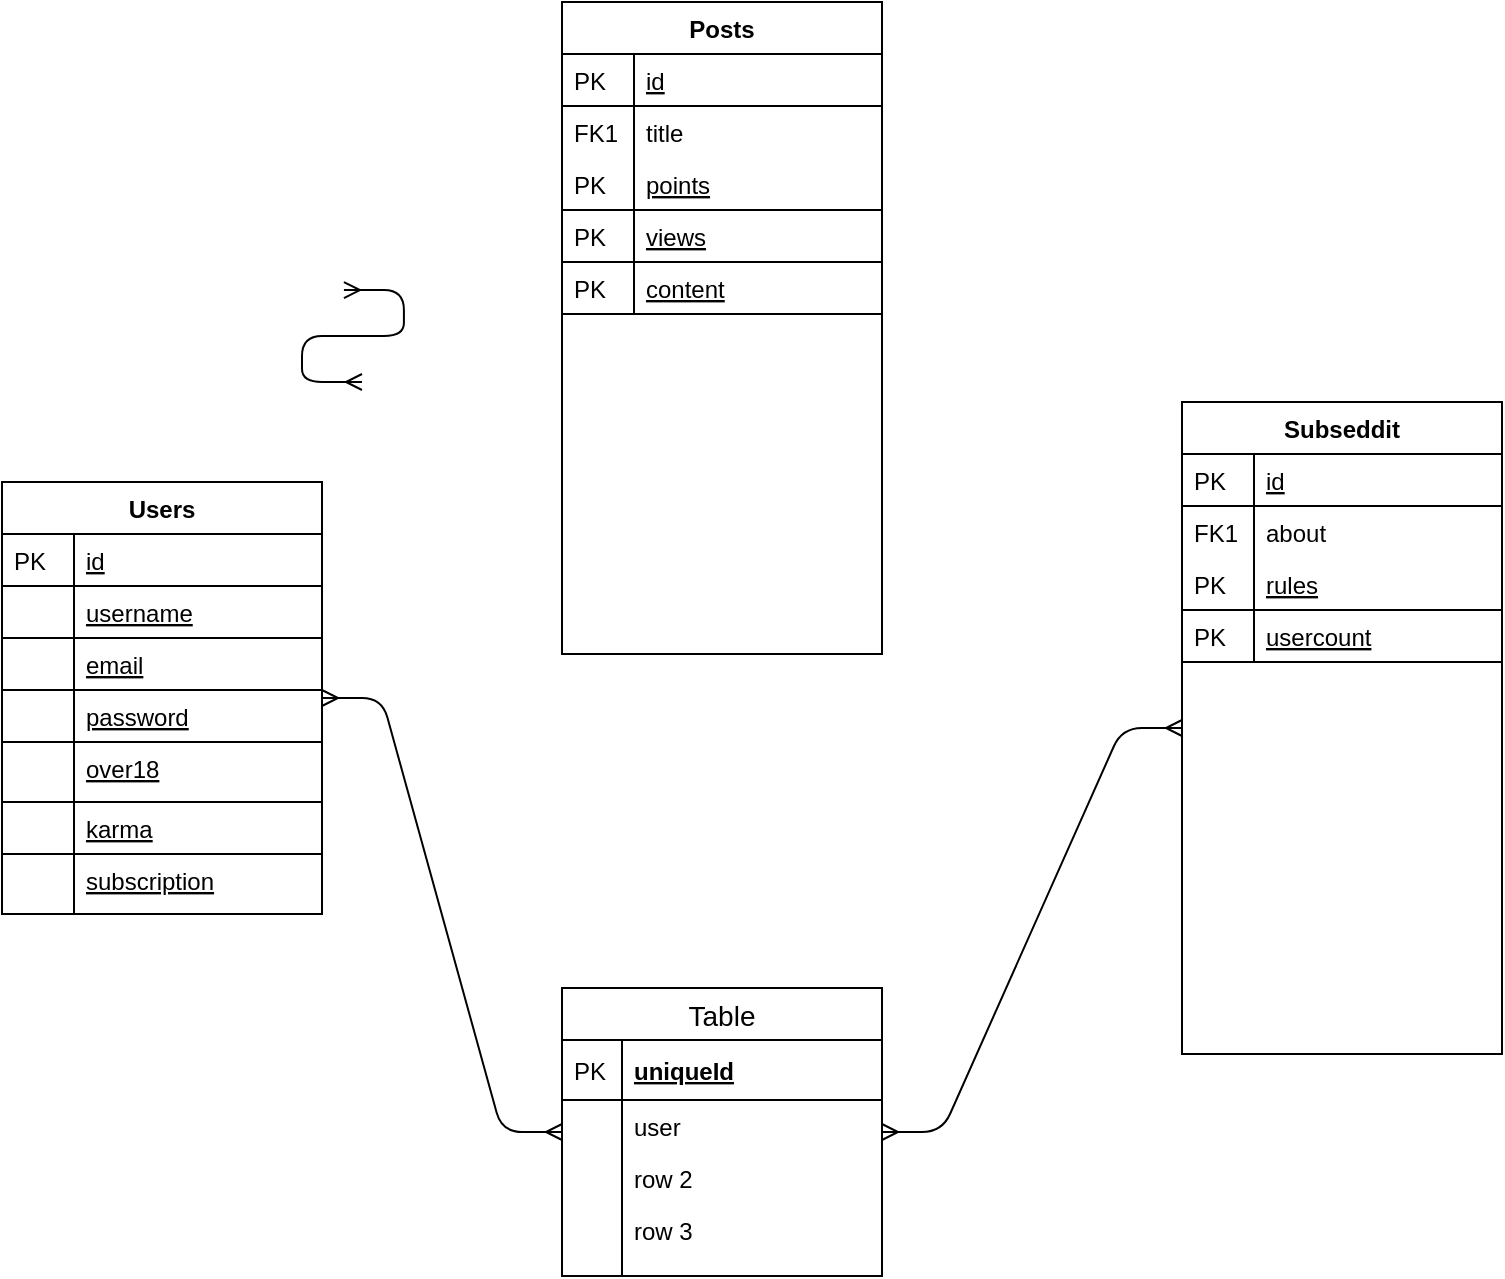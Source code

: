<mxfile version="13.1.5" type="device"><diagram id="C5RBs43oDa-KdzZeNtuy" name="Page-1"><mxGraphModel dx="1422" dy="753" grid="1" gridSize="10" guides="1" tooltips="1" connect="1" arrows="1" fold="1" page="1" pageScale="1" pageWidth="827" pageHeight="1169" math="0" shadow="0"><root><mxCell id="WIyWlLk6GJQsqaUBKTNV-0"/><mxCell id="WIyWlLk6GJQsqaUBKTNV-1" parent="WIyWlLk6GJQsqaUBKTNV-0"/><mxCell id="zkfFHV4jXpPFQw0GAbJ--56" value="Posts" style="swimlane;fontStyle=1;childLayout=stackLayout;horizontal=1;startSize=26;horizontalStack=0;resizeParent=1;resizeLast=0;collapsible=1;marginBottom=0;rounded=0;shadow=0;strokeWidth=1;" parent="WIyWlLk6GJQsqaUBKTNV-1" vertex="1"><mxGeometry x="310" y="20" width="160" height="326" as="geometry"><mxRectangle x="260" y="80" width="160" height="26" as="alternateBounds"/></mxGeometry></mxCell><mxCell id="zkfFHV4jXpPFQw0GAbJ--57" value="id" style="shape=partialRectangle;top=0;left=0;right=0;bottom=1;align=left;verticalAlign=top;fillColor=none;spacingLeft=40;spacingRight=4;overflow=hidden;rotatable=0;points=[[0,0.5],[1,0.5]];portConstraint=eastwest;dropTarget=0;rounded=0;shadow=0;strokeWidth=1;fontStyle=4" parent="zkfFHV4jXpPFQw0GAbJ--56" vertex="1"><mxGeometry y="26" width="160" height="26" as="geometry"/></mxCell><mxCell id="zkfFHV4jXpPFQw0GAbJ--58" value="PK" style="shape=partialRectangle;top=0;left=0;bottom=0;fillColor=none;align=left;verticalAlign=top;spacingLeft=4;spacingRight=4;overflow=hidden;rotatable=0;points=[];portConstraint=eastwest;part=1;" parent="zkfFHV4jXpPFQw0GAbJ--57" vertex="1" connectable="0"><mxGeometry width="36" height="26" as="geometry"/></mxCell><mxCell id="zkfFHV4jXpPFQw0GAbJ--59" value="title&#10;" style="shape=partialRectangle;top=0;left=0;right=0;bottom=0;align=left;verticalAlign=top;fillColor=none;spacingLeft=40;spacingRight=4;overflow=hidden;rotatable=0;points=[[0,0.5],[1,0.5]];portConstraint=eastwest;dropTarget=0;rounded=0;shadow=0;strokeWidth=1;" parent="zkfFHV4jXpPFQw0GAbJ--56" vertex="1"><mxGeometry y="52" width="160" height="26" as="geometry"/></mxCell><mxCell id="zkfFHV4jXpPFQw0GAbJ--60" value="FK1" style="shape=partialRectangle;top=0;left=0;bottom=0;fillColor=none;align=left;verticalAlign=top;spacingLeft=4;spacingRight=4;overflow=hidden;rotatable=0;points=[];portConstraint=eastwest;part=1;" parent="zkfFHV4jXpPFQw0GAbJ--59" vertex="1" connectable="0"><mxGeometry width="36" height="26" as="geometry"/></mxCell><mxCell id="L8_V1AIU6xcIOW2vYTMI-16" value="points" style="shape=partialRectangle;top=0;left=0;right=0;bottom=1;align=left;verticalAlign=top;fillColor=none;spacingLeft=40;spacingRight=4;overflow=hidden;rotatable=0;points=[[0,0.5],[1,0.5]];portConstraint=eastwest;dropTarget=0;rounded=0;shadow=0;strokeWidth=1;fontStyle=4" vertex="1" parent="zkfFHV4jXpPFQw0GAbJ--56"><mxGeometry y="78" width="160" height="26" as="geometry"/></mxCell><mxCell id="L8_V1AIU6xcIOW2vYTMI-17" value="PK" style="shape=partialRectangle;top=0;left=0;bottom=0;fillColor=none;align=left;verticalAlign=top;spacingLeft=4;spacingRight=4;overflow=hidden;rotatable=0;points=[];portConstraint=eastwest;part=1;" vertex="1" connectable="0" parent="L8_V1AIU6xcIOW2vYTMI-16"><mxGeometry width="36" height="26" as="geometry"/></mxCell><mxCell id="L8_V1AIU6xcIOW2vYTMI-20" value="views" style="shape=partialRectangle;top=0;left=0;right=0;bottom=1;align=left;verticalAlign=top;fillColor=none;spacingLeft=40;spacingRight=4;overflow=hidden;rotatable=0;points=[[0,0.5],[1,0.5]];portConstraint=eastwest;dropTarget=0;rounded=0;shadow=0;strokeWidth=1;fontStyle=4" vertex="1" parent="zkfFHV4jXpPFQw0GAbJ--56"><mxGeometry y="104" width="160" height="26" as="geometry"/></mxCell><mxCell id="L8_V1AIU6xcIOW2vYTMI-21" value="PK" style="shape=partialRectangle;top=0;left=0;bottom=0;fillColor=none;align=left;verticalAlign=top;spacingLeft=4;spacingRight=4;overflow=hidden;rotatable=0;points=[];portConstraint=eastwest;part=1;" vertex="1" connectable="0" parent="L8_V1AIU6xcIOW2vYTMI-20"><mxGeometry width="36" height="26" as="geometry"/></mxCell><mxCell id="L8_V1AIU6xcIOW2vYTMI-22" value="content" style="shape=partialRectangle;top=0;left=0;right=0;bottom=1;align=left;verticalAlign=top;fillColor=none;spacingLeft=40;spacingRight=4;overflow=hidden;rotatable=0;points=[[0,0.5],[1,0.5]];portConstraint=eastwest;dropTarget=0;rounded=0;shadow=0;strokeWidth=1;fontStyle=4" vertex="1" parent="zkfFHV4jXpPFQw0GAbJ--56"><mxGeometry y="130" width="160" height="26" as="geometry"/></mxCell><mxCell id="L8_V1AIU6xcIOW2vYTMI-23" value="PK" style="shape=partialRectangle;top=0;left=0;bottom=0;fillColor=none;align=left;verticalAlign=top;spacingLeft=4;spacingRight=4;overflow=hidden;rotatable=0;points=[];portConstraint=eastwest;part=1;" vertex="1" connectable="0" parent="L8_V1AIU6xcIOW2vYTMI-22"><mxGeometry width="36" height="26" as="geometry"/></mxCell><mxCell id="L8_V1AIU6xcIOW2vYTMI-54" value="" style="edgeStyle=entityRelationEdgeStyle;fontSize=12;html=1;endArrow=ERmany;startArrow=ERmany;" edge="1" parent="WIyWlLk6GJQsqaUBKTNV-1" source="L8_V1AIU6xcIOW2vYTMI-40" target="L8_V1AIU6xcIOW2vYTMI-24"><mxGeometry width="100" height="100" relative="1" as="geometry"><mxPoint x="370.0" y="509.04" as="sourcePoint"/><mxPoint x="496.04" y="400" as="targetPoint"/></mxGeometry></mxCell><mxCell id="L8_V1AIU6xcIOW2vYTMI-24" value="Subseddit" style="swimlane;fontStyle=1;childLayout=stackLayout;horizontal=1;startSize=26;horizontalStack=0;resizeParent=1;resizeLast=0;collapsible=1;marginBottom=0;rounded=0;shadow=0;strokeWidth=1;" vertex="1" parent="WIyWlLk6GJQsqaUBKTNV-1"><mxGeometry x="620" y="220" width="160" height="326" as="geometry"><mxRectangle x="260" y="80" width="160" height="26" as="alternateBounds"/></mxGeometry></mxCell><mxCell id="L8_V1AIU6xcIOW2vYTMI-25" value="id" style="shape=partialRectangle;top=0;left=0;right=0;bottom=1;align=left;verticalAlign=top;fillColor=none;spacingLeft=40;spacingRight=4;overflow=hidden;rotatable=0;points=[[0,0.5],[1,0.5]];portConstraint=eastwest;dropTarget=0;rounded=0;shadow=0;strokeWidth=1;fontStyle=4" vertex="1" parent="L8_V1AIU6xcIOW2vYTMI-24"><mxGeometry y="26" width="160" height="26" as="geometry"/></mxCell><mxCell id="L8_V1AIU6xcIOW2vYTMI-26" value="PK" style="shape=partialRectangle;top=0;left=0;bottom=0;fillColor=none;align=left;verticalAlign=top;spacingLeft=4;spacingRight=4;overflow=hidden;rotatable=0;points=[];portConstraint=eastwest;part=1;" vertex="1" connectable="0" parent="L8_V1AIU6xcIOW2vYTMI-25"><mxGeometry width="36" height="26" as="geometry"/></mxCell><mxCell id="L8_V1AIU6xcIOW2vYTMI-27" value="about" style="shape=partialRectangle;top=0;left=0;right=0;bottom=0;align=left;verticalAlign=top;fillColor=none;spacingLeft=40;spacingRight=4;overflow=hidden;rotatable=0;points=[[0,0.5],[1,0.5]];portConstraint=eastwest;dropTarget=0;rounded=0;shadow=0;strokeWidth=1;" vertex="1" parent="L8_V1AIU6xcIOW2vYTMI-24"><mxGeometry y="52" width="160" height="26" as="geometry"/></mxCell><mxCell id="L8_V1AIU6xcIOW2vYTMI-28" value="FK1" style="shape=partialRectangle;top=0;left=0;bottom=0;fillColor=none;align=left;verticalAlign=top;spacingLeft=4;spacingRight=4;overflow=hidden;rotatable=0;points=[];portConstraint=eastwest;part=1;" vertex="1" connectable="0" parent="L8_V1AIU6xcIOW2vYTMI-27"><mxGeometry width="36" height="26" as="geometry"/></mxCell><mxCell id="L8_V1AIU6xcIOW2vYTMI-29" value="rules" style="shape=partialRectangle;top=0;left=0;right=0;bottom=1;align=left;verticalAlign=top;fillColor=none;spacingLeft=40;spacingRight=4;overflow=hidden;rotatable=0;points=[[0,0.5],[1,0.5]];portConstraint=eastwest;dropTarget=0;rounded=0;shadow=0;strokeWidth=1;fontStyle=4" vertex="1" parent="L8_V1AIU6xcIOW2vYTMI-24"><mxGeometry y="78" width="160" height="26" as="geometry"/></mxCell><mxCell id="L8_V1AIU6xcIOW2vYTMI-30" value="PK" style="shape=partialRectangle;top=0;left=0;bottom=0;fillColor=none;align=left;verticalAlign=top;spacingLeft=4;spacingRight=4;overflow=hidden;rotatable=0;points=[];portConstraint=eastwest;part=1;" vertex="1" connectable="0" parent="L8_V1AIU6xcIOW2vYTMI-29"><mxGeometry width="36" height="26" as="geometry"/></mxCell><mxCell id="L8_V1AIU6xcIOW2vYTMI-31" value="usercount" style="shape=partialRectangle;top=0;left=0;right=0;bottom=1;align=left;verticalAlign=top;fillColor=none;spacingLeft=40;spacingRight=4;overflow=hidden;rotatable=0;points=[[0,0.5],[1,0.5]];portConstraint=eastwest;dropTarget=0;rounded=0;shadow=0;strokeWidth=1;fontStyle=4" vertex="1" parent="L8_V1AIU6xcIOW2vYTMI-24"><mxGeometry y="104" width="160" height="26" as="geometry"/></mxCell><mxCell id="L8_V1AIU6xcIOW2vYTMI-32" value="PK" style="shape=partialRectangle;top=0;left=0;bottom=0;fillColor=none;align=left;verticalAlign=top;spacingLeft=4;spacingRight=4;overflow=hidden;rotatable=0;points=[];portConstraint=eastwest;part=1;" vertex="1" connectable="0" parent="L8_V1AIU6xcIOW2vYTMI-31"><mxGeometry width="36" height="26" as="geometry"/></mxCell><mxCell id="L8_V1AIU6xcIOW2vYTMI-40" value="Table" style="swimlane;fontStyle=0;childLayout=stackLayout;horizontal=1;startSize=26;horizontalStack=0;resizeParent=1;resizeParentMax=0;resizeLast=0;collapsible=1;marginBottom=0;align=center;fontSize=14;" vertex="1" parent="WIyWlLk6GJQsqaUBKTNV-1"><mxGeometry x="310" y="513" width="160" height="144" as="geometry"/></mxCell><mxCell id="L8_V1AIU6xcIOW2vYTMI-41" value="uniqueId" style="shape=partialRectangle;top=0;left=0;right=0;bottom=1;align=left;verticalAlign=middle;fillColor=none;spacingLeft=34;spacingRight=4;overflow=hidden;rotatable=0;points=[[0,0.5],[1,0.5]];portConstraint=eastwest;dropTarget=0;fontStyle=5;fontSize=12;" vertex="1" parent="L8_V1AIU6xcIOW2vYTMI-40"><mxGeometry y="26" width="160" height="30" as="geometry"/></mxCell><mxCell id="L8_V1AIU6xcIOW2vYTMI-42" value="PK" style="shape=partialRectangle;top=0;left=0;bottom=0;fillColor=none;align=left;verticalAlign=middle;spacingLeft=4;spacingRight=4;overflow=hidden;rotatable=0;points=[];portConstraint=eastwest;part=1;fontSize=12;" vertex="1" connectable="0" parent="L8_V1AIU6xcIOW2vYTMI-41"><mxGeometry width="30" height="30" as="geometry"/></mxCell><mxCell id="L8_V1AIU6xcIOW2vYTMI-43" value="user" style="shape=partialRectangle;top=0;left=0;right=0;bottom=0;align=left;verticalAlign=top;fillColor=none;spacingLeft=34;spacingRight=4;overflow=hidden;rotatable=0;points=[[0,0.5],[1,0.5]];portConstraint=eastwest;dropTarget=0;fontSize=12;" vertex="1" parent="L8_V1AIU6xcIOW2vYTMI-40"><mxGeometry y="56" width="160" height="26" as="geometry"/></mxCell><mxCell id="L8_V1AIU6xcIOW2vYTMI-44" value="" style="shape=partialRectangle;top=0;left=0;bottom=0;fillColor=none;align=left;verticalAlign=top;spacingLeft=4;spacingRight=4;overflow=hidden;rotatable=0;points=[];portConstraint=eastwest;part=1;fontSize=12;" vertex="1" connectable="0" parent="L8_V1AIU6xcIOW2vYTMI-43"><mxGeometry width="30" height="26" as="geometry"/></mxCell><mxCell id="L8_V1AIU6xcIOW2vYTMI-45" value="row 2" style="shape=partialRectangle;top=0;left=0;right=0;bottom=0;align=left;verticalAlign=top;fillColor=none;spacingLeft=34;spacingRight=4;overflow=hidden;rotatable=0;points=[[0,0.5],[1,0.5]];portConstraint=eastwest;dropTarget=0;fontSize=12;" vertex="1" parent="L8_V1AIU6xcIOW2vYTMI-40"><mxGeometry y="82" width="160" height="26" as="geometry"/></mxCell><mxCell id="L8_V1AIU6xcIOW2vYTMI-46" value="" style="shape=partialRectangle;top=0;left=0;bottom=0;fillColor=none;align=left;verticalAlign=top;spacingLeft=4;spacingRight=4;overflow=hidden;rotatable=0;points=[];portConstraint=eastwest;part=1;fontSize=12;" vertex="1" connectable="0" parent="L8_V1AIU6xcIOW2vYTMI-45"><mxGeometry width="30" height="26" as="geometry"/></mxCell><mxCell id="L8_V1AIU6xcIOW2vYTMI-47" value="row 3" style="shape=partialRectangle;top=0;left=0;right=0;bottom=0;align=left;verticalAlign=top;fillColor=none;spacingLeft=34;spacingRight=4;overflow=hidden;rotatable=0;points=[[0,0.5],[1,0.5]];portConstraint=eastwest;dropTarget=0;fontSize=12;" vertex="1" parent="L8_V1AIU6xcIOW2vYTMI-40"><mxGeometry y="108" width="160" height="26" as="geometry"/></mxCell><mxCell id="L8_V1AIU6xcIOW2vYTMI-48" value="" style="shape=partialRectangle;top=0;left=0;bottom=0;fillColor=none;align=left;verticalAlign=top;spacingLeft=4;spacingRight=4;overflow=hidden;rotatable=0;points=[];portConstraint=eastwest;part=1;fontSize=12;" vertex="1" connectable="0" parent="L8_V1AIU6xcIOW2vYTMI-47"><mxGeometry width="30" height="26" as="geometry"/></mxCell><mxCell id="L8_V1AIU6xcIOW2vYTMI-49" value="" style="shape=partialRectangle;top=0;left=0;right=0;bottom=0;align=left;verticalAlign=top;fillColor=none;spacingLeft=34;spacingRight=4;overflow=hidden;rotatable=0;points=[[0,0.5],[1,0.5]];portConstraint=eastwest;dropTarget=0;fontSize=12;" vertex="1" parent="L8_V1AIU6xcIOW2vYTMI-40"><mxGeometry y="134" width="160" height="10" as="geometry"/></mxCell><mxCell id="L8_V1AIU6xcIOW2vYTMI-50" value="" style="shape=partialRectangle;top=0;left=0;bottom=0;fillColor=none;align=left;verticalAlign=top;spacingLeft=4;spacingRight=4;overflow=hidden;rotatable=0;points=[];portConstraint=eastwest;part=1;fontSize=12;" vertex="1" connectable="0" parent="L8_V1AIU6xcIOW2vYTMI-49"><mxGeometry width="30" height="10" as="geometry"/></mxCell><mxCell id="L8_V1AIU6xcIOW2vYTMI-55" value="" style="edgeStyle=entityRelationEdgeStyle;fontSize=12;html=1;endArrow=ERmany;startArrow=ERmany;" edge="1" parent="WIyWlLk6GJQsqaUBKTNV-1" source="zkfFHV4jXpPFQw0GAbJ--51" target="L8_V1AIU6xcIOW2vYTMI-40"><mxGeometry width="100" height="100" relative="1" as="geometry"><mxPoint x="190.96" y="154.04" as="sourcePoint"/><mxPoint x="317" y="45" as="targetPoint"/></mxGeometry></mxCell><mxCell id="L8_V1AIU6xcIOW2vYTMI-56" value="" style="edgeStyle=entityRelationEdgeStyle;fontSize=12;html=1;endArrow=ERmany;startArrow=ERmany;exitX=1.006;exitY=0.065;exitDx=0;exitDy=0;exitPerimeter=0;" edge="1" parent="WIyWlLk6GJQsqaUBKTNV-1"><mxGeometry width="100" height="100" relative="1" as="geometry"><mxPoint x="200.96" y="164.04" as="sourcePoint"/><mxPoint x="210" y="210" as="targetPoint"/></mxGeometry></mxCell><mxCell id="zkfFHV4jXpPFQw0GAbJ--51" value="Users" style="swimlane;fontStyle=1;childLayout=stackLayout;horizontal=1;startSize=26;horizontalStack=0;resizeParent=1;resizeLast=0;collapsible=1;marginBottom=0;rounded=0;shadow=0;strokeWidth=1;" parent="WIyWlLk6GJQsqaUBKTNV-1" vertex="1"><mxGeometry x="30" y="260" width="160" height="216" as="geometry"><mxRectangle x="20" y="80" width="160" height="26" as="alternateBounds"/></mxGeometry></mxCell><mxCell id="zkfFHV4jXpPFQw0GAbJ--52" value="id&#10;" style="shape=partialRectangle;top=0;left=0;right=0;bottom=1;align=left;verticalAlign=top;fillColor=none;spacingLeft=40;spacingRight=4;overflow=hidden;rotatable=0;points=[[0,0.5],[1,0.5]];portConstraint=eastwest;dropTarget=0;rounded=0;shadow=0;strokeWidth=1;fontStyle=4" parent="zkfFHV4jXpPFQw0GAbJ--51" vertex="1"><mxGeometry y="26" width="160" height="26" as="geometry"/></mxCell><mxCell id="zkfFHV4jXpPFQw0GAbJ--53" value="PK" style="shape=partialRectangle;top=0;left=0;bottom=0;fillColor=none;align=left;verticalAlign=top;spacingLeft=4;spacingRight=4;overflow=hidden;rotatable=0;points=[];portConstraint=eastwest;part=1;" parent="zkfFHV4jXpPFQw0GAbJ--52" vertex="1" connectable="0"><mxGeometry width="36" height="26" as="geometry"/></mxCell><mxCell id="L8_V1AIU6xcIOW2vYTMI-58" value="username" style="shape=partialRectangle;top=0;left=0;right=0;bottom=1;align=left;verticalAlign=top;fillColor=none;spacingLeft=40;spacingRight=4;overflow=hidden;rotatable=0;points=[[0,0.5],[1,0.5]];portConstraint=eastwest;dropTarget=0;rounded=0;shadow=0;strokeWidth=1;fontStyle=4" vertex="1" parent="zkfFHV4jXpPFQw0GAbJ--51"><mxGeometry y="52" width="160" height="26" as="geometry"/></mxCell><mxCell id="L8_V1AIU6xcIOW2vYTMI-59" value="" style="shape=partialRectangle;top=0;left=0;bottom=0;fillColor=none;align=left;verticalAlign=top;spacingLeft=4;spacingRight=4;overflow=hidden;rotatable=0;points=[];portConstraint=eastwest;part=1;" vertex="1" connectable="0" parent="L8_V1AIU6xcIOW2vYTMI-58"><mxGeometry width="36" height="26" as="geometry"/></mxCell><mxCell id="L8_V1AIU6xcIOW2vYTMI-6" value="email" style="shape=partialRectangle;top=0;left=0;right=0;bottom=1;align=left;verticalAlign=top;fillColor=none;spacingLeft=40;spacingRight=4;overflow=hidden;rotatable=0;points=[[0,0.5],[1,0.5]];portConstraint=eastwest;dropTarget=0;rounded=0;shadow=0;strokeWidth=1;fontStyle=4" vertex="1" parent="zkfFHV4jXpPFQw0GAbJ--51"><mxGeometry y="78" width="160" height="26" as="geometry"/></mxCell><mxCell id="L8_V1AIU6xcIOW2vYTMI-7" value="" style="shape=partialRectangle;top=0;left=0;bottom=0;fillColor=none;align=left;verticalAlign=top;spacingLeft=4;spacingRight=4;overflow=hidden;rotatable=0;points=[];portConstraint=eastwest;part=1;" vertex="1" connectable="0" parent="L8_V1AIU6xcIOW2vYTMI-6"><mxGeometry width="36" height="26" as="geometry"/></mxCell><mxCell id="L8_V1AIU6xcIOW2vYTMI-8" value="password" style="shape=partialRectangle;top=0;left=0;right=0;bottom=1;align=left;verticalAlign=top;fillColor=none;spacingLeft=40;spacingRight=4;overflow=hidden;rotatable=0;points=[[0,0.5],[1,0.5]];portConstraint=eastwest;dropTarget=0;rounded=0;shadow=0;strokeWidth=1;fontStyle=4" vertex="1" parent="zkfFHV4jXpPFQw0GAbJ--51"><mxGeometry y="104" width="160" height="26" as="geometry"/></mxCell><mxCell id="L8_V1AIU6xcIOW2vYTMI-9" value="" style="shape=partialRectangle;top=0;left=0;bottom=0;fillColor=none;align=left;verticalAlign=top;spacingLeft=4;spacingRight=4;overflow=hidden;rotatable=0;points=[];portConstraint=eastwest;part=1;" vertex="1" connectable="0" parent="L8_V1AIU6xcIOW2vYTMI-8"><mxGeometry width="36" height="26" as="geometry"/></mxCell><mxCell id="L8_V1AIU6xcIOW2vYTMI-12" value="over18" style="shape=partialRectangle;top=0;left=0;right=0;bottom=1;align=left;verticalAlign=top;fillColor=none;spacingLeft=40;spacingRight=4;overflow=hidden;rotatable=0;points=[[0,0.5],[1,0.5]];portConstraint=eastwest;dropTarget=0;rounded=0;shadow=0;strokeWidth=1;fontStyle=4" vertex="1" parent="zkfFHV4jXpPFQw0GAbJ--51"><mxGeometry y="130" width="160" height="30" as="geometry"/></mxCell><mxCell id="L8_V1AIU6xcIOW2vYTMI-13" value="" style="shape=partialRectangle;top=0;left=0;bottom=0;fillColor=none;align=left;verticalAlign=top;spacingLeft=4;spacingRight=4;overflow=hidden;rotatable=0;points=[];portConstraint=eastwest;part=1;" vertex="1" connectable="0" parent="L8_V1AIU6xcIOW2vYTMI-12"><mxGeometry width="36" height="30.0" as="geometry"/></mxCell><mxCell id="L8_V1AIU6xcIOW2vYTMI-18" value="karma" style="shape=partialRectangle;top=0;left=0;right=0;bottom=1;align=left;verticalAlign=top;fillColor=none;spacingLeft=40;spacingRight=4;overflow=hidden;rotatable=0;points=[[0,0.5],[1,0.5]];portConstraint=eastwest;dropTarget=0;rounded=0;shadow=0;strokeWidth=1;fontStyle=4" vertex="1" parent="zkfFHV4jXpPFQw0GAbJ--51"><mxGeometry y="160" width="160" height="26" as="geometry"/></mxCell><mxCell id="L8_V1AIU6xcIOW2vYTMI-19" value="" style="shape=partialRectangle;top=0;left=0;bottom=0;fillColor=none;align=left;verticalAlign=top;spacingLeft=4;spacingRight=4;overflow=hidden;rotatable=0;points=[];portConstraint=eastwest;part=1;" vertex="1" connectable="0" parent="L8_V1AIU6xcIOW2vYTMI-18"><mxGeometry width="36" height="26" as="geometry"/></mxCell><mxCell id="L8_V1AIU6xcIOW2vYTMI-38" value="subscription" style="shape=partialRectangle;top=0;left=0;right=0;bottom=1;align=left;verticalAlign=top;fillColor=none;spacingLeft=40;spacingRight=4;overflow=hidden;rotatable=0;points=[[0,0.5],[1,0.5]];portConstraint=eastwest;dropTarget=0;rounded=0;shadow=0;strokeWidth=1;fontStyle=4" vertex="1" parent="zkfFHV4jXpPFQw0GAbJ--51"><mxGeometry y="186" width="160" height="30" as="geometry"/></mxCell><mxCell id="L8_V1AIU6xcIOW2vYTMI-39" value="" style="shape=partialRectangle;top=0;left=0;bottom=0;fillColor=none;align=left;verticalAlign=top;spacingLeft=4;spacingRight=4;overflow=hidden;rotatable=0;points=[];portConstraint=eastwest;part=1;" vertex="1" connectable="0" parent="L8_V1AIU6xcIOW2vYTMI-38"><mxGeometry width="36" height="30.0" as="geometry"/></mxCell></root></mxGraphModel></diagram></mxfile>